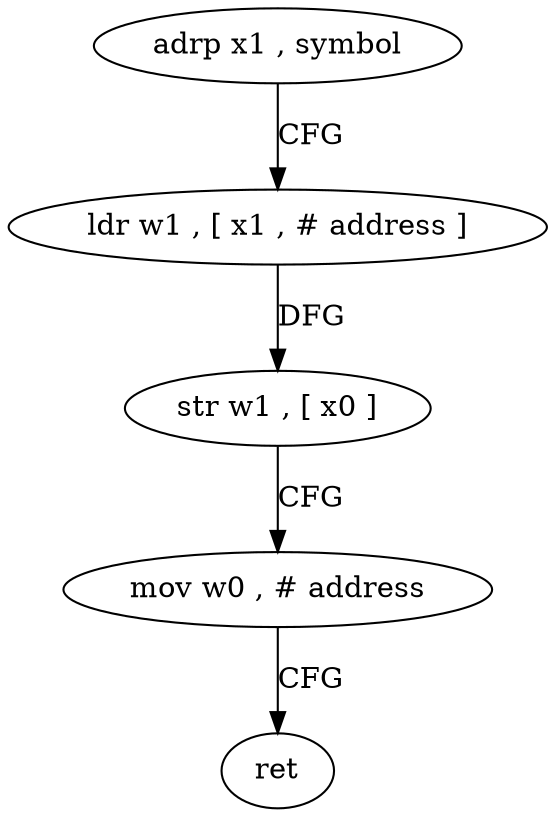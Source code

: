 digraph "func" {
"4212560" [label = "adrp x1 , symbol" ]
"4212564" [label = "ldr w1 , [ x1 , # address ]" ]
"4212568" [label = "str w1 , [ x0 ]" ]
"4212572" [label = "mov w0 , # address" ]
"4212576" [label = "ret" ]
"4212560" -> "4212564" [ label = "CFG" ]
"4212564" -> "4212568" [ label = "DFG" ]
"4212568" -> "4212572" [ label = "CFG" ]
"4212572" -> "4212576" [ label = "CFG" ]
}
